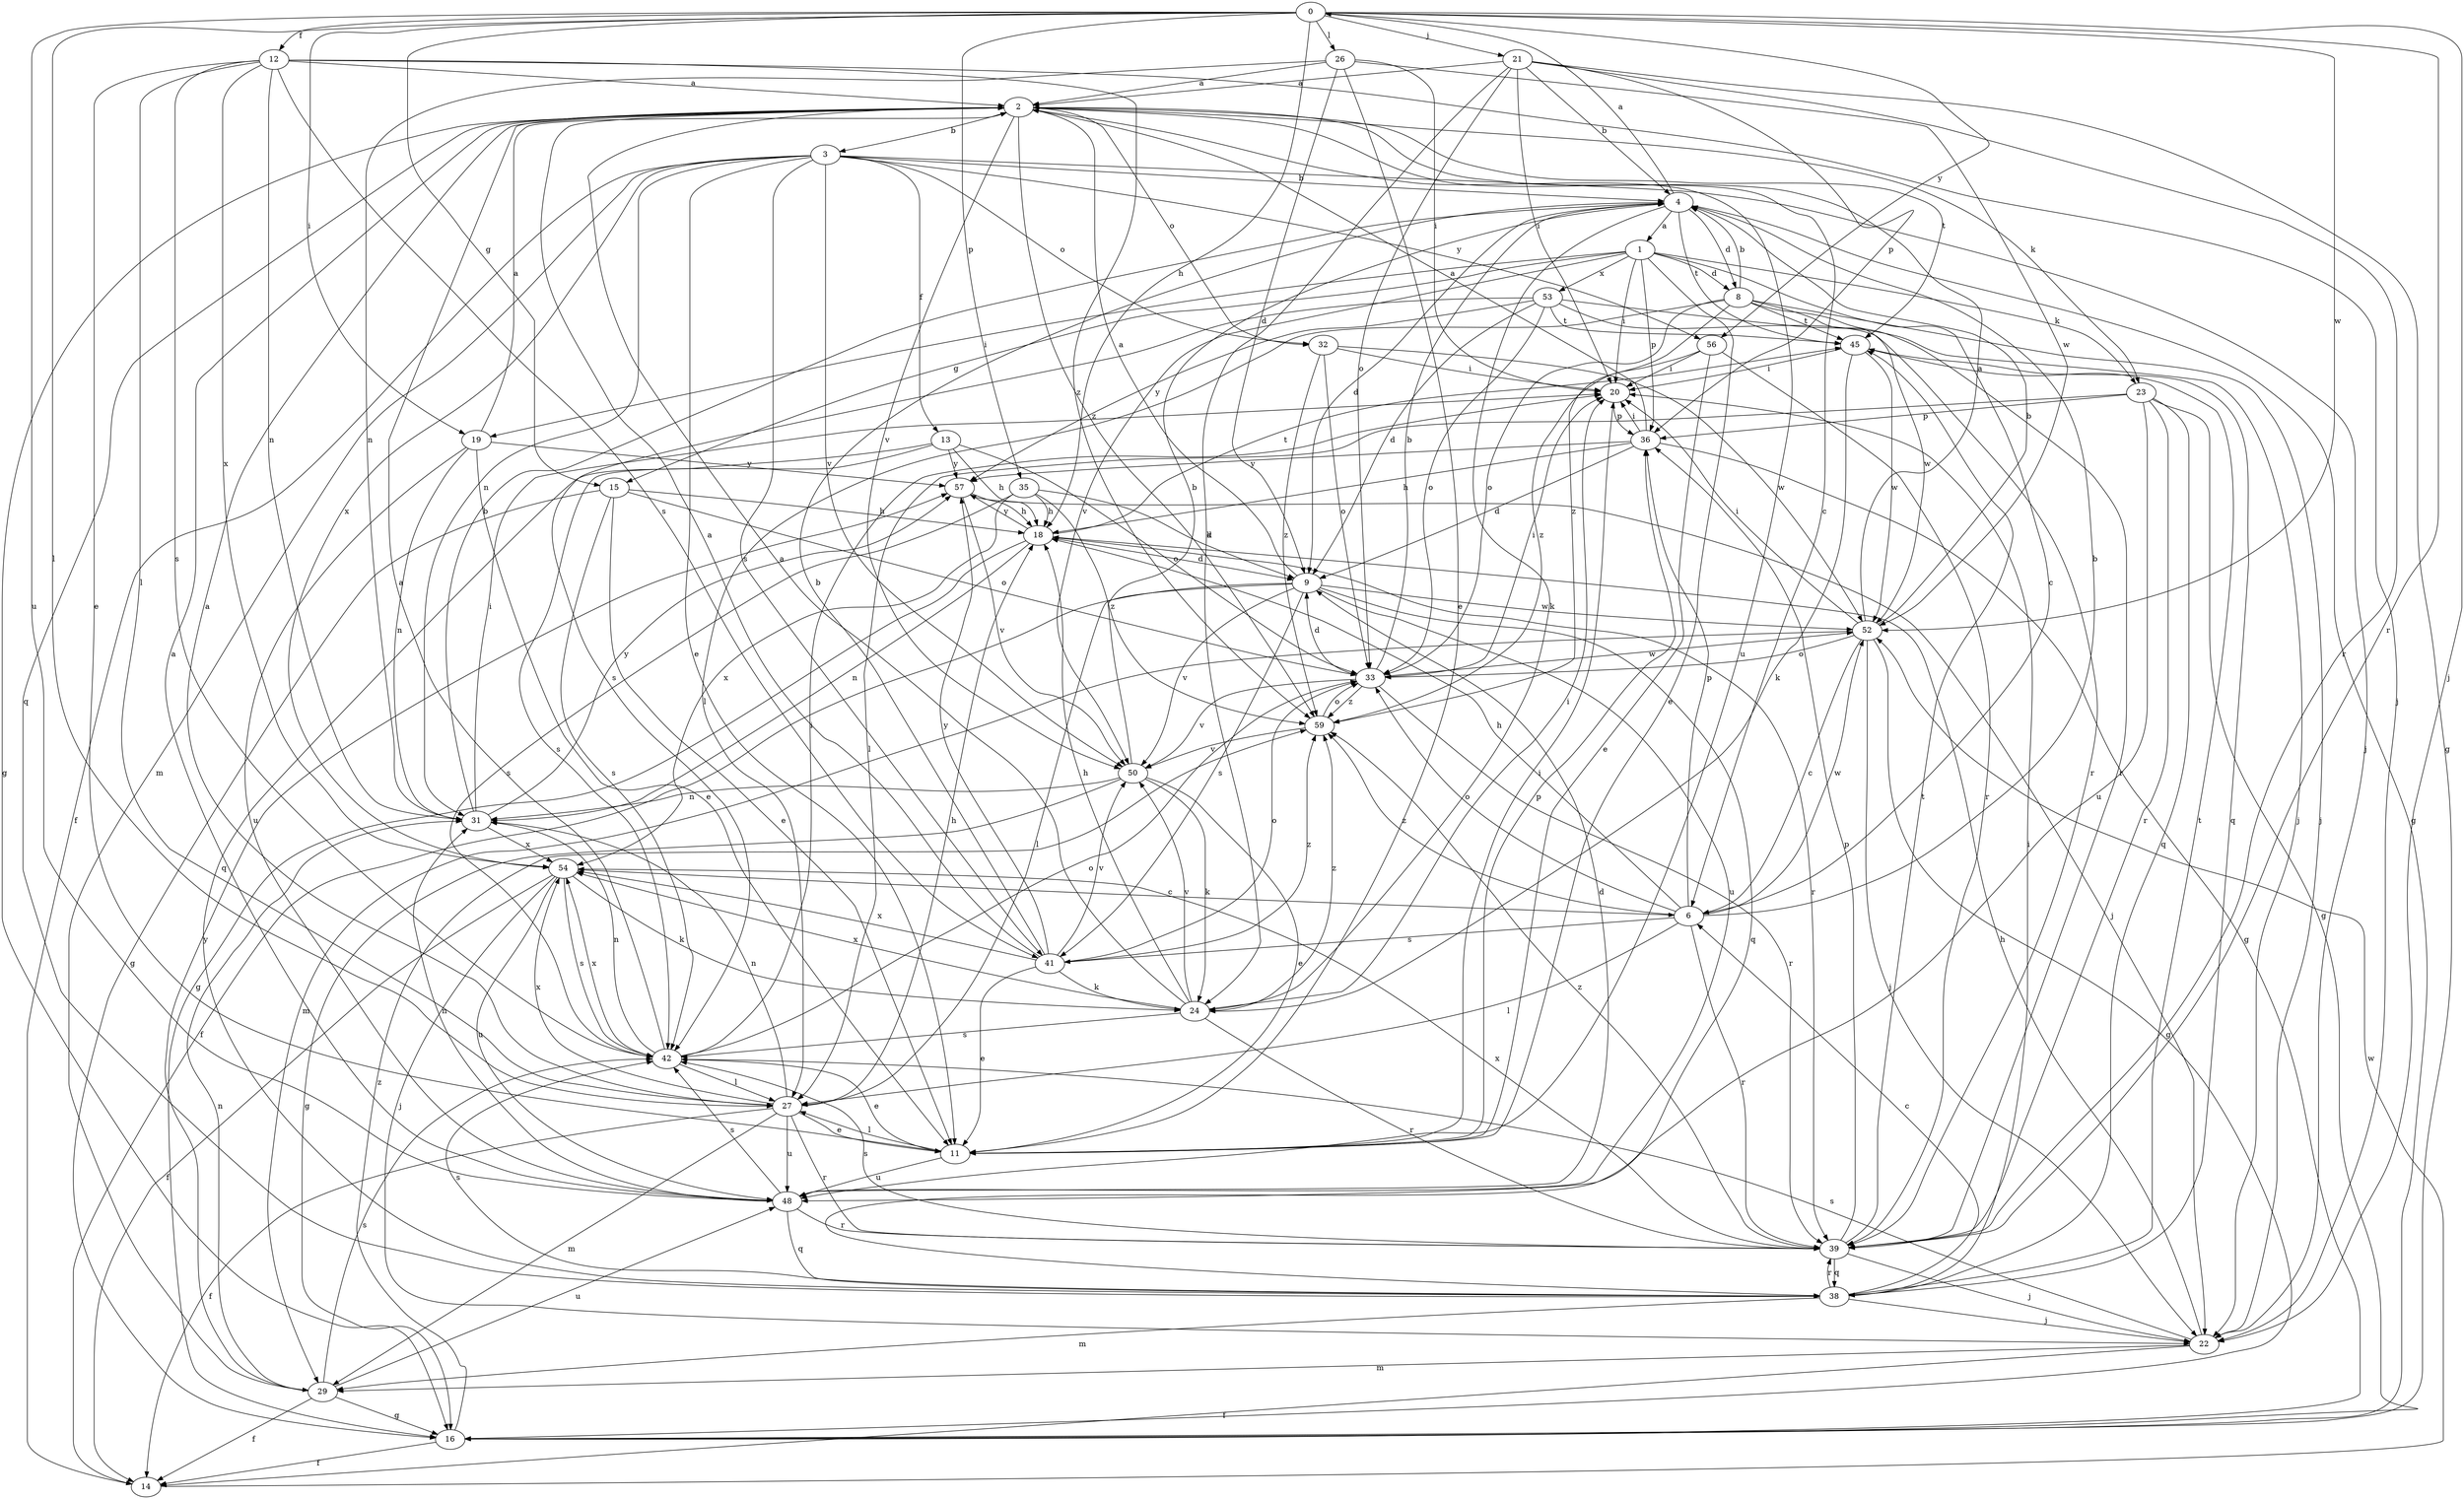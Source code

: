 strict digraph  {
0;
1;
2;
3;
4;
6;
8;
9;
11;
12;
13;
14;
15;
16;
18;
19;
20;
21;
22;
23;
24;
26;
27;
29;
31;
32;
33;
35;
36;
38;
39;
41;
42;
45;
48;
50;
52;
53;
54;
56;
57;
59;
0 -> 12  [label=f];
0 -> 15  [label=g];
0 -> 18  [label=h];
0 -> 19  [label=i];
0 -> 21  [label=j];
0 -> 22  [label=j];
0 -> 26  [label=l];
0 -> 27  [label=l];
0 -> 35  [label=p];
0 -> 39  [label=r];
0 -> 48  [label=u];
0 -> 52  [label=w];
0 -> 56  [label=y];
1 -> 6  [label=c];
1 -> 8  [label=d];
1 -> 11  [label=e];
1 -> 15  [label=g];
1 -> 19  [label=i];
1 -> 20  [label=i];
1 -> 23  [label=k];
1 -> 36  [label=p];
1 -> 50  [label=v];
1 -> 53  [label=x];
2 -> 3  [label=b];
2 -> 6  [label=c];
2 -> 16  [label=g];
2 -> 23  [label=k];
2 -> 32  [label=o];
2 -> 38  [label=q];
2 -> 45  [label=t];
2 -> 48  [label=u];
2 -> 50  [label=v];
2 -> 59  [label=z];
3 -> 4  [label=b];
3 -> 11  [label=e];
3 -> 13  [label=f];
3 -> 14  [label=f];
3 -> 22  [label=j];
3 -> 29  [label=m];
3 -> 31  [label=n];
3 -> 32  [label=o];
3 -> 41  [label=s];
3 -> 50  [label=v];
3 -> 54  [label=x];
3 -> 56  [label=y];
4 -> 0  [label=a];
4 -> 1  [label=a];
4 -> 8  [label=d];
4 -> 9  [label=d];
4 -> 16  [label=g];
4 -> 24  [label=k];
4 -> 45  [label=t];
6 -> 4  [label=b];
6 -> 18  [label=h];
6 -> 27  [label=l];
6 -> 33  [label=o];
6 -> 36  [label=p];
6 -> 39  [label=r];
6 -> 41  [label=s];
6 -> 52  [label=w];
6 -> 59  [label=z];
8 -> 4  [label=b];
8 -> 22  [label=j];
8 -> 27  [label=l];
8 -> 33  [label=o];
8 -> 39  [label=r];
8 -> 45  [label=t];
8 -> 52  [label=w];
8 -> 59  [label=z];
9 -> 2  [label=a];
9 -> 14  [label=f];
9 -> 27  [label=l];
9 -> 38  [label=q];
9 -> 41  [label=s];
9 -> 48  [label=u];
9 -> 50  [label=v];
9 -> 52  [label=w];
11 -> 20  [label=i];
11 -> 27  [label=l];
11 -> 36  [label=p];
11 -> 48  [label=u];
12 -> 2  [label=a];
12 -> 11  [label=e];
12 -> 22  [label=j];
12 -> 27  [label=l];
12 -> 31  [label=n];
12 -> 41  [label=s];
12 -> 42  [label=s];
12 -> 54  [label=x];
12 -> 59  [label=z];
13 -> 18  [label=h];
13 -> 33  [label=o];
13 -> 38  [label=q];
13 -> 42  [label=s];
13 -> 57  [label=y];
14 -> 52  [label=w];
15 -> 11  [label=e];
15 -> 16  [label=g];
15 -> 18  [label=h];
15 -> 33  [label=o];
15 -> 42  [label=s];
16 -> 14  [label=f];
16 -> 59  [label=z];
18 -> 9  [label=d];
18 -> 16  [label=g];
18 -> 31  [label=n];
18 -> 39  [label=r];
18 -> 45  [label=t];
18 -> 57  [label=y];
19 -> 2  [label=a];
19 -> 11  [label=e];
19 -> 31  [label=n];
19 -> 48  [label=u];
19 -> 57  [label=y];
20 -> 36  [label=p];
21 -> 2  [label=a];
21 -> 4  [label=b];
21 -> 16  [label=g];
21 -> 20  [label=i];
21 -> 24  [label=k];
21 -> 33  [label=o];
21 -> 36  [label=p];
21 -> 39  [label=r];
22 -> 14  [label=f];
22 -> 18  [label=h];
22 -> 29  [label=m];
22 -> 42  [label=s];
23 -> 16  [label=g];
23 -> 27  [label=l];
23 -> 36  [label=p];
23 -> 38  [label=q];
23 -> 39  [label=r];
23 -> 48  [label=u];
24 -> 2  [label=a];
24 -> 18  [label=h];
24 -> 20  [label=i];
24 -> 39  [label=r];
24 -> 42  [label=s];
24 -> 50  [label=v];
24 -> 54  [label=x];
24 -> 59  [label=z];
26 -> 2  [label=a];
26 -> 9  [label=d];
26 -> 11  [label=e];
26 -> 20  [label=i];
26 -> 31  [label=n];
26 -> 52  [label=w];
27 -> 2  [label=a];
27 -> 11  [label=e];
27 -> 14  [label=f];
27 -> 18  [label=h];
27 -> 29  [label=m];
27 -> 31  [label=n];
27 -> 39  [label=r];
27 -> 48  [label=u];
27 -> 54  [label=x];
29 -> 14  [label=f];
29 -> 16  [label=g];
29 -> 31  [label=n];
29 -> 42  [label=s];
29 -> 48  [label=u];
29 -> 57  [label=y];
31 -> 4  [label=b];
31 -> 20  [label=i];
31 -> 54  [label=x];
31 -> 57  [label=y];
32 -> 20  [label=i];
32 -> 33  [label=o];
32 -> 52  [label=w];
32 -> 59  [label=z];
33 -> 4  [label=b];
33 -> 9  [label=d];
33 -> 20  [label=i];
33 -> 39  [label=r];
33 -> 50  [label=v];
33 -> 52  [label=w];
33 -> 59  [label=z];
35 -> 9  [label=d];
35 -> 18  [label=h];
35 -> 42  [label=s];
35 -> 54  [label=x];
35 -> 59  [label=z];
36 -> 2  [label=a];
36 -> 9  [label=d];
36 -> 16  [label=g];
36 -> 18  [label=h];
36 -> 20  [label=i];
36 -> 57  [label=y];
38 -> 6  [label=c];
38 -> 20  [label=i];
38 -> 22  [label=j];
38 -> 29  [label=m];
38 -> 39  [label=r];
38 -> 42  [label=s];
38 -> 45  [label=t];
39 -> 22  [label=j];
39 -> 36  [label=p];
39 -> 38  [label=q];
39 -> 42  [label=s];
39 -> 45  [label=t];
39 -> 54  [label=x];
39 -> 59  [label=z];
41 -> 2  [label=a];
41 -> 4  [label=b];
41 -> 11  [label=e];
41 -> 24  [label=k];
41 -> 33  [label=o];
41 -> 50  [label=v];
41 -> 54  [label=x];
41 -> 57  [label=y];
41 -> 59  [label=z];
42 -> 2  [label=a];
42 -> 11  [label=e];
42 -> 20  [label=i];
42 -> 27  [label=l];
42 -> 31  [label=n];
42 -> 33  [label=o];
42 -> 54  [label=x];
45 -> 20  [label=i];
45 -> 24  [label=k];
45 -> 38  [label=q];
45 -> 52  [label=w];
48 -> 2  [label=a];
48 -> 9  [label=d];
48 -> 31  [label=n];
48 -> 38  [label=q];
48 -> 39  [label=r];
48 -> 42  [label=s];
50 -> 4  [label=b];
50 -> 11  [label=e];
50 -> 16  [label=g];
50 -> 24  [label=k];
50 -> 31  [label=n];
52 -> 2  [label=a];
52 -> 4  [label=b];
52 -> 6  [label=c];
52 -> 16  [label=g];
52 -> 20  [label=i];
52 -> 22  [label=j];
52 -> 29  [label=m];
52 -> 33  [label=o];
53 -> 9  [label=d];
53 -> 22  [label=j];
53 -> 33  [label=o];
53 -> 39  [label=r];
53 -> 42  [label=s];
53 -> 45  [label=t];
53 -> 57  [label=y];
54 -> 6  [label=c];
54 -> 14  [label=f];
54 -> 22  [label=j];
54 -> 24  [label=k];
54 -> 42  [label=s];
54 -> 48  [label=u];
56 -> 11  [label=e];
56 -> 20  [label=i];
56 -> 39  [label=r];
56 -> 59  [label=z];
57 -> 18  [label=h];
57 -> 22  [label=j];
57 -> 50  [label=v];
59 -> 33  [label=o];
59 -> 50  [label=v];
}

